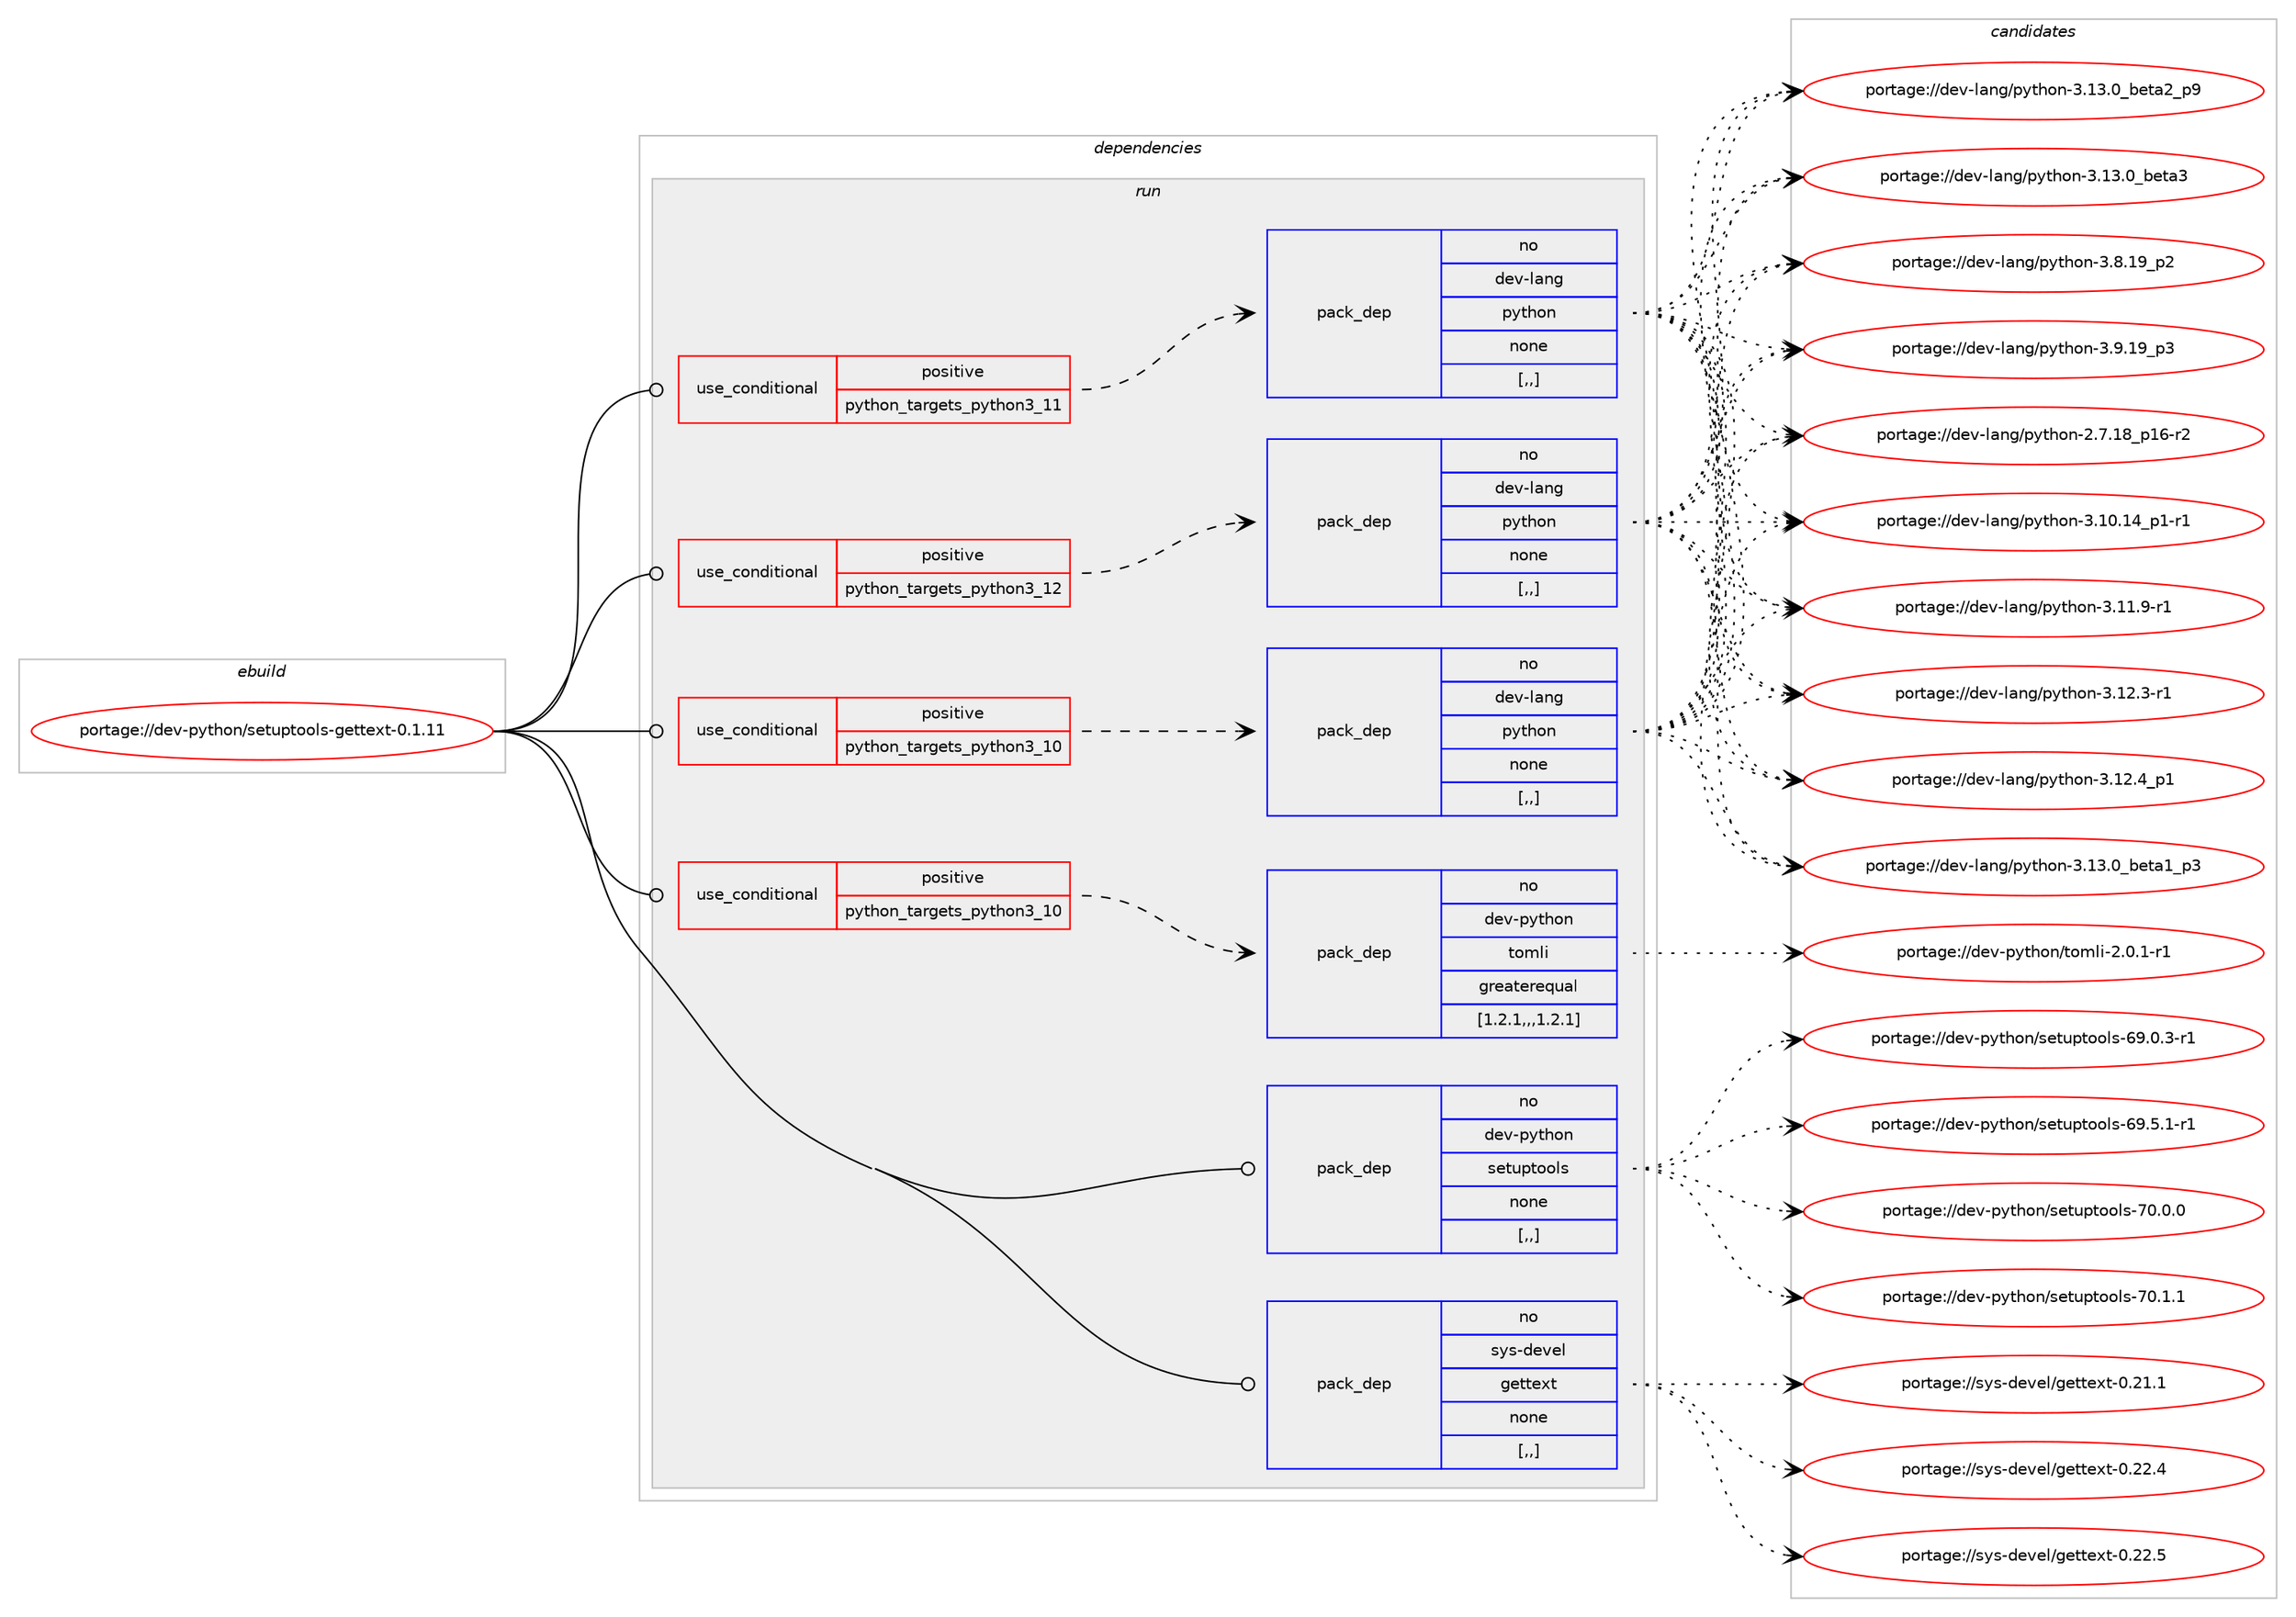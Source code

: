 digraph prolog {

# *************
# Graph options
# *************

newrank=true;
concentrate=true;
compound=true;
graph [rankdir=LR,fontname=Helvetica,fontsize=10,ranksep=1.5];#, ranksep=2.5, nodesep=0.2];
edge  [arrowhead=vee];
node  [fontname=Helvetica,fontsize=10];

# **********
# The ebuild
# **********

subgraph cluster_leftcol {
color=gray;
rank=same;
label=<<i>ebuild</i>>;
id [label="portage://dev-python/setuptools-gettext-0.1.11", color=red, width=4, href="../dev-python/setuptools-gettext-0.1.11.svg"];
}

# ****************
# The dependencies
# ****************

subgraph cluster_midcol {
color=gray;
label=<<i>dependencies</i>>;
subgraph cluster_compile {
fillcolor="#eeeeee";
style=filled;
label=<<i>compile</i>>;
}
subgraph cluster_compileandrun {
fillcolor="#eeeeee";
style=filled;
label=<<i>compile and run</i>>;
}
subgraph cluster_run {
fillcolor="#eeeeee";
style=filled;
label=<<i>run</i>>;
subgraph cond38210 {
dependency159021 [label=<<TABLE BORDER="0" CELLBORDER="1" CELLSPACING="0" CELLPADDING="4"><TR><TD ROWSPAN="3" CELLPADDING="10">use_conditional</TD></TR><TR><TD>positive</TD></TR><TR><TD>python_targets_python3_10</TD></TR></TABLE>>, shape=none, color=red];
subgraph pack119573 {
dependency159022 [label=<<TABLE BORDER="0" CELLBORDER="1" CELLSPACING="0" CELLPADDING="4" WIDTH="220"><TR><TD ROWSPAN="6" CELLPADDING="30">pack_dep</TD></TR><TR><TD WIDTH="110">no</TD></TR><TR><TD>dev-lang</TD></TR><TR><TD>python</TD></TR><TR><TD>none</TD></TR><TR><TD>[,,]</TD></TR></TABLE>>, shape=none, color=blue];
}
dependency159021:e -> dependency159022:w [weight=20,style="dashed",arrowhead="vee"];
}
id:e -> dependency159021:w [weight=20,style="solid",arrowhead="odot"];
subgraph cond38211 {
dependency159023 [label=<<TABLE BORDER="0" CELLBORDER="1" CELLSPACING="0" CELLPADDING="4"><TR><TD ROWSPAN="3" CELLPADDING="10">use_conditional</TD></TR><TR><TD>positive</TD></TR><TR><TD>python_targets_python3_10</TD></TR></TABLE>>, shape=none, color=red];
subgraph pack119574 {
dependency159024 [label=<<TABLE BORDER="0" CELLBORDER="1" CELLSPACING="0" CELLPADDING="4" WIDTH="220"><TR><TD ROWSPAN="6" CELLPADDING="30">pack_dep</TD></TR><TR><TD WIDTH="110">no</TD></TR><TR><TD>dev-python</TD></TR><TR><TD>tomli</TD></TR><TR><TD>greaterequal</TD></TR><TR><TD>[1.2.1,,,1.2.1]</TD></TR></TABLE>>, shape=none, color=blue];
}
dependency159023:e -> dependency159024:w [weight=20,style="dashed",arrowhead="vee"];
}
id:e -> dependency159023:w [weight=20,style="solid",arrowhead="odot"];
subgraph cond38212 {
dependency159025 [label=<<TABLE BORDER="0" CELLBORDER="1" CELLSPACING="0" CELLPADDING="4"><TR><TD ROWSPAN="3" CELLPADDING="10">use_conditional</TD></TR><TR><TD>positive</TD></TR><TR><TD>python_targets_python3_11</TD></TR></TABLE>>, shape=none, color=red];
subgraph pack119575 {
dependency159026 [label=<<TABLE BORDER="0" CELLBORDER="1" CELLSPACING="0" CELLPADDING="4" WIDTH="220"><TR><TD ROWSPAN="6" CELLPADDING="30">pack_dep</TD></TR><TR><TD WIDTH="110">no</TD></TR><TR><TD>dev-lang</TD></TR><TR><TD>python</TD></TR><TR><TD>none</TD></TR><TR><TD>[,,]</TD></TR></TABLE>>, shape=none, color=blue];
}
dependency159025:e -> dependency159026:w [weight=20,style="dashed",arrowhead="vee"];
}
id:e -> dependency159025:w [weight=20,style="solid",arrowhead="odot"];
subgraph cond38213 {
dependency159027 [label=<<TABLE BORDER="0" CELLBORDER="1" CELLSPACING="0" CELLPADDING="4"><TR><TD ROWSPAN="3" CELLPADDING="10">use_conditional</TD></TR><TR><TD>positive</TD></TR><TR><TD>python_targets_python3_12</TD></TR></TABLE>>, shape=none, color=red];
subgraph pack119576 {
dependency159028 [label=<<TABLE BORDER="0" CELLBORDER="1" CELLSPACING="0" CELLPADDING="4" WIDTH="220"><TR><TD ROWSPAN="6" CELLPADDING="30">pack_dep</TD></TR><TR><TD WIDTH="110">no</TD></TR><TR><TD>dev-lang</TD></TR><TR><TD>python</TD></TR><TR><TD>none</TD></TR><TR><TD>[,,]</TD></TR></TABLE>>, shape=none, color=blue];
}
dependency159027:e -> dependency159028:w [weight=20,style="dashed",arrowhead="vee"];
}
id:e -> dependency159027:w [weight=20,style="solid",arrowhead="odot"];
subgraph pack119577 {
dependency159029 [label=<<TABLE BORDER="0" CELLBORDER="1" CELLSPACING="0" CELLPADDING="4" WIDTH="220"><TR><TD ROWSPAN="6" CELLPADDING="30">pack_dep</TD></TR><TR><TD WIDTH="110">no</TD></TR><TR><TD>dev-python</TD></TR><TR><TD>setuptools</TD></TR><TR><TD>none</TD></TR><TR><TD>[,,]</TD></TR></TABLE>>, shape=none, color=blue];
}
id:e -> dependency159029:w [weight=20,style="solid",arrowhead="odot"];
subgraph pack119578 {
dependency159030 [label=<<TABLE BORDER="0" CELLBORDER="1" CELLSPACING="0" CELLPADDING="4" WIDTH="220"><TR><TD ROWSPAN="6" CELLPADDING="30">pack_dep</TD></TR><TR><TD WIDTH="110">no</TD></TR><TR><TD>sys-devel</TD></TR><TR><TD>gettext</TD></TR><TR><TD>none</TD></TR><TR><TD>[,,]</TD></TR></TABLE>>, shape=none, color=blue];
}
id:e -> dependency159030:w [weight=20,style="solid",arrowhead="odot"];
}
}

# **************
# The candidates
# **************

subgraph cluster_choices {
rank=same;
color=gray;
label=<<i>candidates</i>>;

subgraph choice119573 {
color=black;
nodesep=1;
choice100101118451089711010347112121116104111110455046554649569511249544511450 [label="portage://dev-lang/python-2.7.18_p16-r2", color=red, width=4,href="../dev-lang/python-2.7.18_p16-r2.svg"];
choice100101118451089711010347112121116104111110455146494846495295112494511449 [label="portage://dev-lang/python-3.10.14_p1-r1", color=red, width=4,href="../dev-lang/python-3.10.14_p1-r1.svg"];
choice100101118451089711010347112121116104111110455146494946574511449 [label="portage://dev-lang/python-3.11.9-r1", color=red, width=4,href="../dev-lang/python-3.11.9-r1.svg"];
choice100101118451089711010347112121116104111110455146495046514511449 [label="portage://dev-lang/python-3.12.3-r1", color=red, width=4,href="../dev-lang/python-3.12.3-r1.svg"];
choice100101118451089711010347112121116104111110455146495046529511249 [label="portage://dev-lang/python-3.12.4_p1", color=red, width=4,href="../dev-lang/python-3.12.4_p1.svg"];
choice10010111845108971101034711212111610411111045514649514648959810111697499511251 [label="portage://dev-lang/python-3.13.0_beta1_p3", color=red, width=4,href="../dev-lang/python-3.13.0_beta1_p3.svg"];
choice10010111845108971101034711212111610411111045514649514648959810111697509511257 [label="portage://dev-lang/python-3.13.0_beta2_p9", color=red, width=4,href="../dev-lang/python-3.13.0_beta2_p9.svg"];
choice1001011184510897110103471121211161041111104551464951464895981011169751 [label="portage://dev-lang/python-3.13.0_beta3", color=red, width=4,href="../dev-lang/python-3.13.0_beta3.svg"];
choice100101118451089711010347112121116104111110455146564649579511250 [label="portage://dev-lang/python-3.8.19_p2", color=red, width=4,href="../dev-lang/python-3.8.19_p2.svg"];
choice100101118451089711010347112121116104111110455146574649579511251 [label="portage://dev-lang/python-3.9.19_p3", color=red, width=4,href="../dev-lang/python-3.9.19_p3.svg"];
dependency159022:e -> choice100101118451089711010347112121116104111110455046554649569511249544511450:w [style=dotted,weight="100"];
dependency159022:e -> choice100101118451089711010347112121116104111110455146494846495295112494511449:w [style=dotted,weight="100"];
dependency159022:e -> choice100101118451089711010347112121116104111110455146494946574511449:w [style=dotted,weight="100"];
dependency159022:e -> choice100101118451089711010347112121116104111110455146495046514511449:w [style=dotted,weight="100"];
dependency159022:e -> choice100101118451089711010347112121116104111110455146495046529511249:w [style=dotted,weight="100"];
dependency159022:e -> choice10010111845108971101034711212111610411111045514649514648959810111697499511251:w [style=dotted,weight="100"];
dependency159022:e -> choice10010111845108971101034711212111610411111045514649514648959810111697509511257:w [style=dotted,weight="100"];
dependency159022:e -> choice1001011184510897110103471121211161041111104551464951464895981011169751:w [style=dotted,weight="100"];
dependency159022:e -> choice100101118451089711010347112121116104111110455146564649579511250:w [style=dotted,weight="100"];
dependency159022:e -> choice100101118451089711010347112121116104111110455146574649579511251:w [style=dotted,weight="100"];
}
subgraph choice119574 {
color=black;
nodesep=1;
choice10010111845112121116104111110471161111091081054550464846494511449 [label="portage://dev-python/tomli-2.0.1-r1", color=red, width=4,href="../dev-python/tomli-2.0.1-r1.svg"];
dependency159024:e -> choice10010111845112121116104111110471161111091081054550464846494511449:w [style=dotted,weight="100"];
}
subgraph choice119575 {
color=black;
nodesep=1;
choice100101118451089711010347112121116104111110455046554649569511249544511450 [label="portage://dev-lang/python-2.7.18_p16-r2", color=red, width=4,href="../dev-lang/python-2.7.18_p16-r2.svg"];
choice100101118451089711010347112121116104111110455146494846495295112494511449 [label="portage://dev-lang/python-3.10.14_p1-r1", color=red, width=4,href="../dev-lang/python-3.10.14_p1-r1.svg"];
choice100101118451089711010347112121116104111110455146494946574511449 [label="portage://dev-lang/python-3.11.9-r1", color=red, width=4,href="../dev-lang/python-3.11.9-r1.svg"];
choice100101118451089711010347112121116104111110455146495046514511449 [label="portage://dev-lang/python-3.12.3-r1", color=red, width=4,href="../dev-lang/python-3.12.3-r1.svg"];
choice100101118451089711010347112121116104111110455146495046529511249 [label="portage://dev-lang/python-3.12.4_p1", color=red, width=4,href="../dev-lang/python-3.12.4_p1.svg"];
choice10010111845108971101034711212111610411111045514649514648959810111697499511251 [label="portage://dev-lang/python-3.13.0_beta1_p3", color=red, width=4,href="../dev-lang/python-3.13.0_beta1_p3.svg"];
choice10010111845108971101034711212111610411111045514649514648959810111697509511257 [label="portage://dev-lang/python-3.13.0_beta2_p9", color=red, width=4,href="../dev-lang/python-3.13.0_beta2_p9.svg"];
choice1001011184510897110103471121211161041111104551464951464895981011169751 [label="portage://dev-lang/python-3.13.0_beta3", color=red, width=4,href="../dev-lang/python-3.13.0_beta3.svg"];
choice100101118451089711010347112121116104111110455146564649579511250 [label="portage://dev-lang/python-3.8.19_p2", color=red, width=4,href="../dev-lang/python-3.8.19_p2.svg"];
choice100101118451089711010347112121116104111110455146574649579511251 [label="portage://dev-lang/python-3.9.19_p3", color=red, width=4,href="../dev-lang/python-3.9.19_p3.svg"];
dependency159026:e -> choice100101118451089711010347112121116104111110455046554649569511249544511450:w [style=dotted,weight="100"];
dependency159026:e -> choice100101118451089711010347112121116104111110455146494846495295112494511449:w [style=dotted,weight="100"];
dependency159026:e -> choice100101118451089711010347112121116104111110455146494946574511449:w [style=dotted,weight="100"];
dependency159026:e -> choice100101118451089711010347112121116104111110455146495046514511449:w [style=dotted,weight="100"];
dependency159026:e -> choice100101118451089711010347112121116104111110455146495046529511249:w [style=dotted,weight="100"];
dependency159026:e -> choice10010111845108971101034711212111610411111045514649514648959810111697499511251:w [style=dotted,weight="100"];
dependency159026:e -> choice10010111845108971101034711212111610411111045514649514648959810111697509511257:w [style=dotted,weight="100"];
dependency159026:e -> choice1001011184510897110103471121211161041111104551464951464895981011169751:w [style=dotted,weight="100"];
dependency159026:e -> choice100101118451089711010347112121116104111110455146564649579511250:w [style=dotted,weight="100"];
dependency159026:e -> choice100101118451089711010347112121116104111110455146574649579511251:w [style=dotted,weight="100"];
}
subgraph choice119576 {
color=black;
nodesep=1;
choice100101118451089711010347112121116104111110455046554649569511249544511450 [label="portage://dev-lang/python-2.7.18_p16-r2", color=red, width=4,href="../dev-lang/python-2.7.18_p16-r2.svg"];
choice100101118451089711010347112121116104111110455146494846495295112494511449 [label="portage://dev-lang/python-3.10.14_p1-r1", color=red, width=4,href="../dev-lang/python-3.10.14_p1-r1.svg"];
choice100101118451089711010347112121116104111110455146494946574511449 [label="portage://dev-lang/python-3.11.9-r1", color=red, width=4,href="../dev-lang/python-3.11.9-r1.svg"];
choice100101118451089711010347112121116104111110455146495046514511449 [label="portage://dev-lang/python-3.12.3-r1", color=red, width=4,href="../dev-lang/python-3.12.3-r1.svg"];
choice100101118451089711010347112121116104111110455146495046529511249 [label="portage://dev-lang/python-3.12.4_p1", color=red, width=4,href="../dev-lang/python-3.12.4_p1.svg"];
choice10010111845108971101034711212111610411111045514649514648959810111697499511251 [label="portage://dev-lang/python-3.13.0_beta1_p3", color=red, width=4,href="../dev-lang/python-3.13.0_beta1_p3.svg"];
choice10010111845108971101034711212111610411111045514649514648959810111697509511257 [label="portage://dev-lang/python-3.13.0_beta2_p9", color=red, width=4,href="../dev-lang/python-3.13.0_beta2_p9.svg"];
choice1001011184510897110103471121211161041111104551464951464895981011169751 [label="portage://dev-lang/python-3.13.0_beta3", color=red, width=4,href="../dev-lang/python-3.13.0_beta3.svg"];
choice100101118451089711010347112121116104111110455146564649579511250 [label="portage://dev-lang/python-3.8.19_p2", color=red, width=4,href="../dev-lang/python-3.8.19_p2.svg"];
choice100101118451089711010347112121116104111110455146574649579511251 [label="portage://dev-lang/python-3.9.19_p3", color=red, width=4,href="../dev-lang/python-3.9.19_p3.svg"];
dependency159028:e -> choice100101118451089711010347112121116104111110455046554649569511249544511450:w [style=dotted,weight="100"];
dependency159028:e -> choice100101118451089711010347112121116104111110455146494846495295112494511449:w [style=dotted,weight="100"];
dependency159028:e -> choice100101118451089711010347112121116104111110455146494946574511449:w [style=dotted,weight="100"];
dependency159028:e -> choice100101118451089711010347112121116104111110455146495046514511449:w [style=dotted,weight="100"];
dependency159028:e -> choice100101118451089711010347112121116104111110455146495046529511249:w [style=dotted,weight="100"];
dependency159028:e -> choice10010111845108971101034711212111610411111045514649514648959810111697499511251:w [style=dotted,weight="100"];
dependency159028:e -> choice10010111845108971101034711212111610411111045514649514648959810111697509511257:w [style=dotted,weight="100"];
dependency159028:e -> choice1001011184510897110103471121211161041111104551464951464895981011169751:w [style=dotted,weight="100"];
dependency159028:e -> choice100101118451089711010347112121116104111110455146564649579511250:w [style=dotted,weight="100"];
dependency159028:e -> choice100101118451089711010347112121116104111110455146574649579511251:w [style=dotted,weight="100"];
}
subgraph choice119577 {
color=black;
nodesep=1;
choice1001011184511212111610411111047115101116117112116111111108115455457464846514511449 [label="portage://dev-python/setuptools-69.0.3-r1", color=red, width=4,href="../dev-python/setuptools-69.0.3-r1.svg"];
choice1001011184511212111610411111047115101116117112116111111108115455457465346494511449 [label="portage://dev-python/setuptools-69.5.1-r1", color=red, width=4,href="../dev-python/setuptools-69.5.1-r1.svg"];
choice100101118451121211161041111104711510111611711211611111110811545554846484648 [label="portage://dev-python/setuptools-70.0.0", color=red, width=4,href="../dev-python/setuptools-70.0.0.svg"];
choice100101118451121211161041111104711510111611711211611111110811545554846494649 [label="portage://dev-python/setuptools-70.1.1", color=red, width=4,href="../dev-python/setuptools-70.1.1.svg"];
dependency159029:e -> choice1001011184511212111610411111047115101116117112116111111108115455457464846514511449:w [style=dotted,weight="100"];
dependency159029:e -> choice1001011184511212111610411111047115101116117112116111111108115455457465346494511449:w [style=dotted,weight="100"];
dependency159029:e -> choice100101118451121211161041111104711510111611711211611111110811545554846484648:w [style=dotted,weight="100"];
dependency159029:e -> choice100101118451121211161041111104711510111611711211611111110811545554846494649:w [style=dotted,weight="100"];
}
subgraph choice119578 {
color=black;
nodesep=1;
choice115121115451001011181011084710310111611610112011645484650494649 [label="portage://sys-devel/gettext-0.21.1", color=red, width=4,href="../sys-devel/gettext-0.21.1.svg"];
choice115121115451001011181011084710310111611610112011645484650504652 [label="portage://sys-devel/gettext-0.22.4", color=red, width=4,href="../sys-devel/gettext-0.22.4.svg"];
choice115121115451001011181011084710310111611610112011645484650504653 [label="portage://sys-devel/gettext-0.22.5", color=red, width=4,href="../sys-devel/gettext-0.22.5.svg"];
dependency159030:e -> choice115121115451001011181011084710310111611610112011645484650494649:w [style=dotted,weight="100"];
dependency159030:e -> choice115121115451001011181011084710310111611610112011645484650504652:w [style=dotted,weight="100"];
dependency159030:e -> choice115121115451001011181011084710310111611610112011645484650504653:w [style=dotted,weight="100"];
}
}

}
